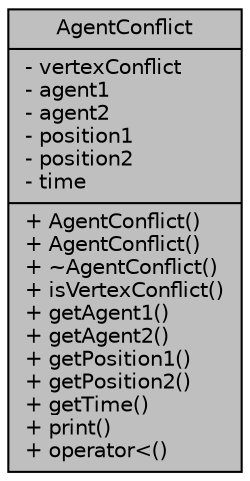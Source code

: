 digraph "AgentConflict"
{
 // INTERACTIVE_SVG=YES
 // LATEX_PDF_SIZE
  edge [fontname="Helvetica",fontsize="10",labelfontname="Helvetica",labelfontsize="10"];
  node [fontname="Helvetica",fontsize="10",shape=record];
  Node1 [label="{AgentConflict\n|- vertexConflict\l- agent1\l- agent2\l- position1\l- position2\l- time\l|+ AgentConflict()\l+ AgentConflict()\l+ ~AgentConflict()\l+ isVertexConflict()\l+ getAgent1()\l+ getAgent2()\l+ getPosition1()\l+ getPosition2()\l+ getTime()\l+ print()\l+ operator\<()\l}",height=0.2,width=0.4,color="black", fillcolor="grey75", style="filled", fontcolor="black",tooltip=" "];
}
